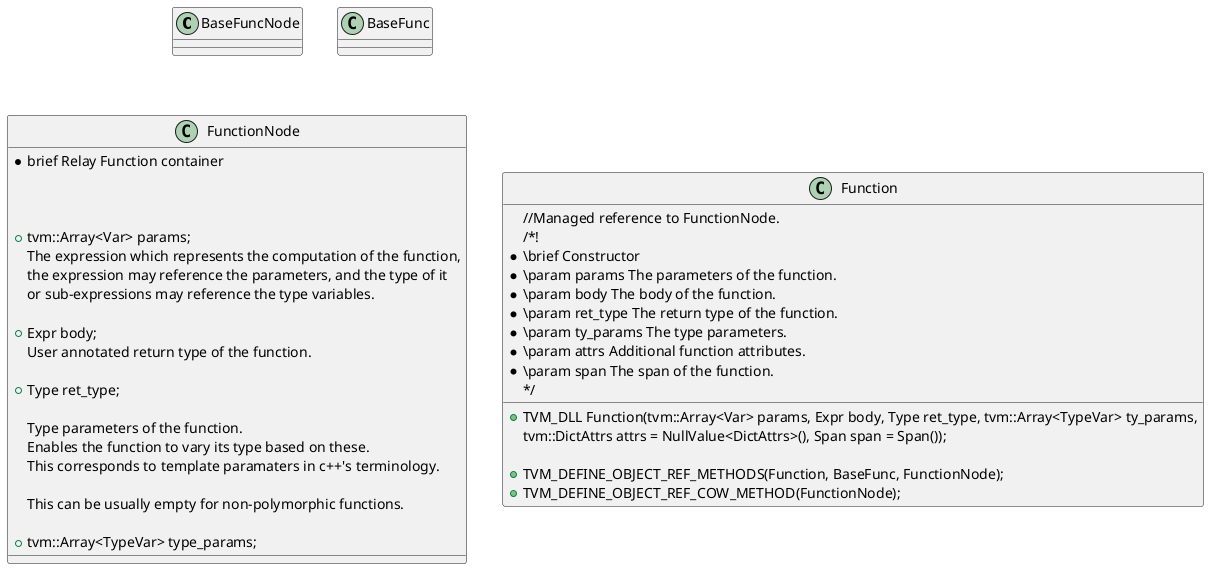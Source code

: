 @startuml function.h
class BaseFuncNode{
    
}

class BaseFunc{
    
}

class FunctionNode{


*brief Relay Function container



+tvm::Array<Var> params;
The expression which represents the computation of the function,
the expression may reference the parameters, and the type of it
or sub-expressions may reference the type variables.
  
  +Expr body;
  User annotated return type of the function. 
  
  +Type ret_type;
  
  Type parameters of the function.
  Enables the function to vary its type based on these.
  This corresponds to template paramaters in c++'s terminology.
  
  This can be usually empty for non-polymorphic functions.
  
  +tvm::Array<TypeVar> type_params; 
}

class Function{
//Managed reference to FunctionNode.
 /*!
   * \brief Constructor
   * \param params The parameters of the function.
   * \param body The body of the function.
   * \param ret_type The return type of the function.
   * \param ty_params The type parameters.
   * \param attrs Additional function attributes.
   * \param span The span of the function.
   */
  +TVM_DLL Function(tvm::Array<Var> params, Expr body, Type ret_type, tvm::Array<TypeVar> ty_params,
                   tvm::DictAttrs attrs = NullValue<DictAttrs>(), Span span = Span());

  +TVM_DEFINE_OBJECT_REF_METHODS(Function, BaseFunc, FunctionNode);
  +TVM_DEFINE_OBJECT_REF_COW_METHOD(FunctionNode);
}
@enduml